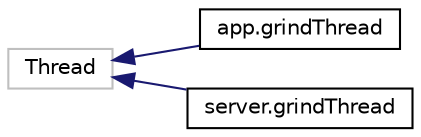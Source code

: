 digraph "Graphical Class Hierarchy"
{
  edge [fontname="Helvetica",fontsize="10",labelfontname="Helvetica",labelfontsize="10"];
  node [fontname="Helvetica",fontsize="10",shape=record];
  rankdir="LR";
  Node1 [label="Thread",height=0.2,width=0.4,color="grey75", fillcolor="white", style="filled"];
  Node1 -> Node2 [dir="back",color="midnightblue",fontsize="10",style="solid",fontname="Helvetica"];
  Node2 [label="app.grindThread",height=0.2,width=0.4,color="black", fillcolor="white", style="filled",URL="$classapp_1_1grindThread.html"];
  Node1 -> Node3 [dir="back",color="midnightblue",fontsize="10",style="solid",fontname="Helvetica"];
  Node3 [label="server.grindThread",height=0.2,width=0.4,color="black", fillcolor="white", style="filled",URL="$classserver_1_1grindThread.html"];
}
